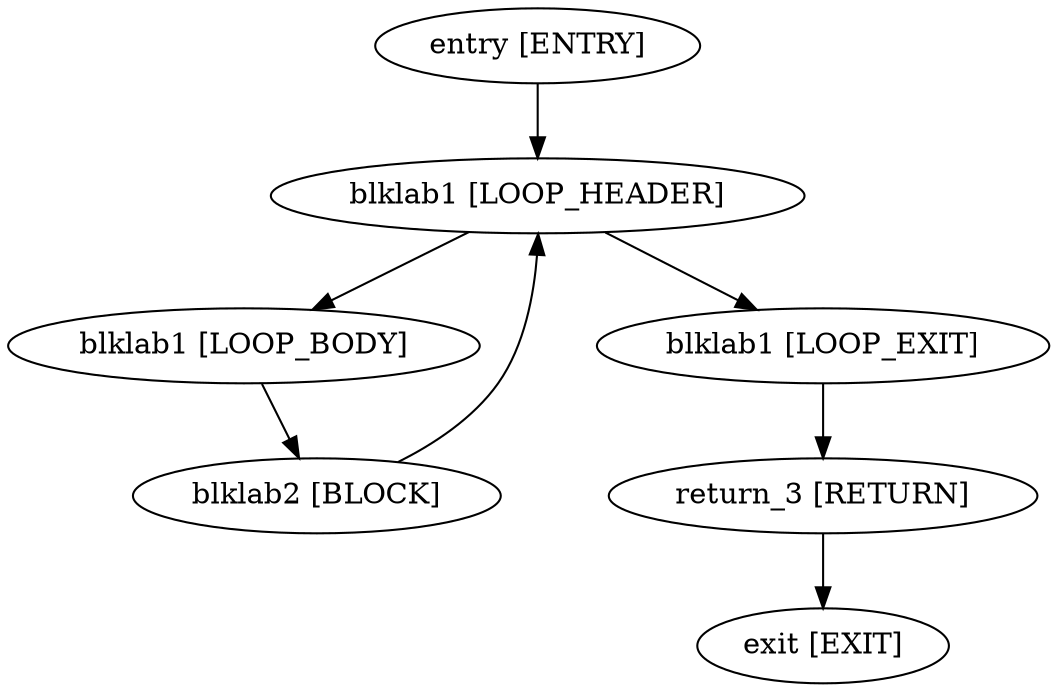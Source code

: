 digraph f{
"entry [ENTRY]"->"blklab1 [LOOP_HEADER]";
"blklab1 [LOOP_HEADER]"->"blklab1 [LOOP_BODY]";
"blklab1 [LOOP_HEADER]"->"blklab1 [LOOP_EXIT]";
"blklab1 [LOOP_BODY]"->"blklab2 [BLOCK]";
"blklab1 [LOOP_EXIT]"->"return_3 [RETURN]";
"blklab2 [BLOCK]"->"blklab1 [LOOP_HEADER]";
"return_3 [RETURN]"->"exit [EXIT]";

}
